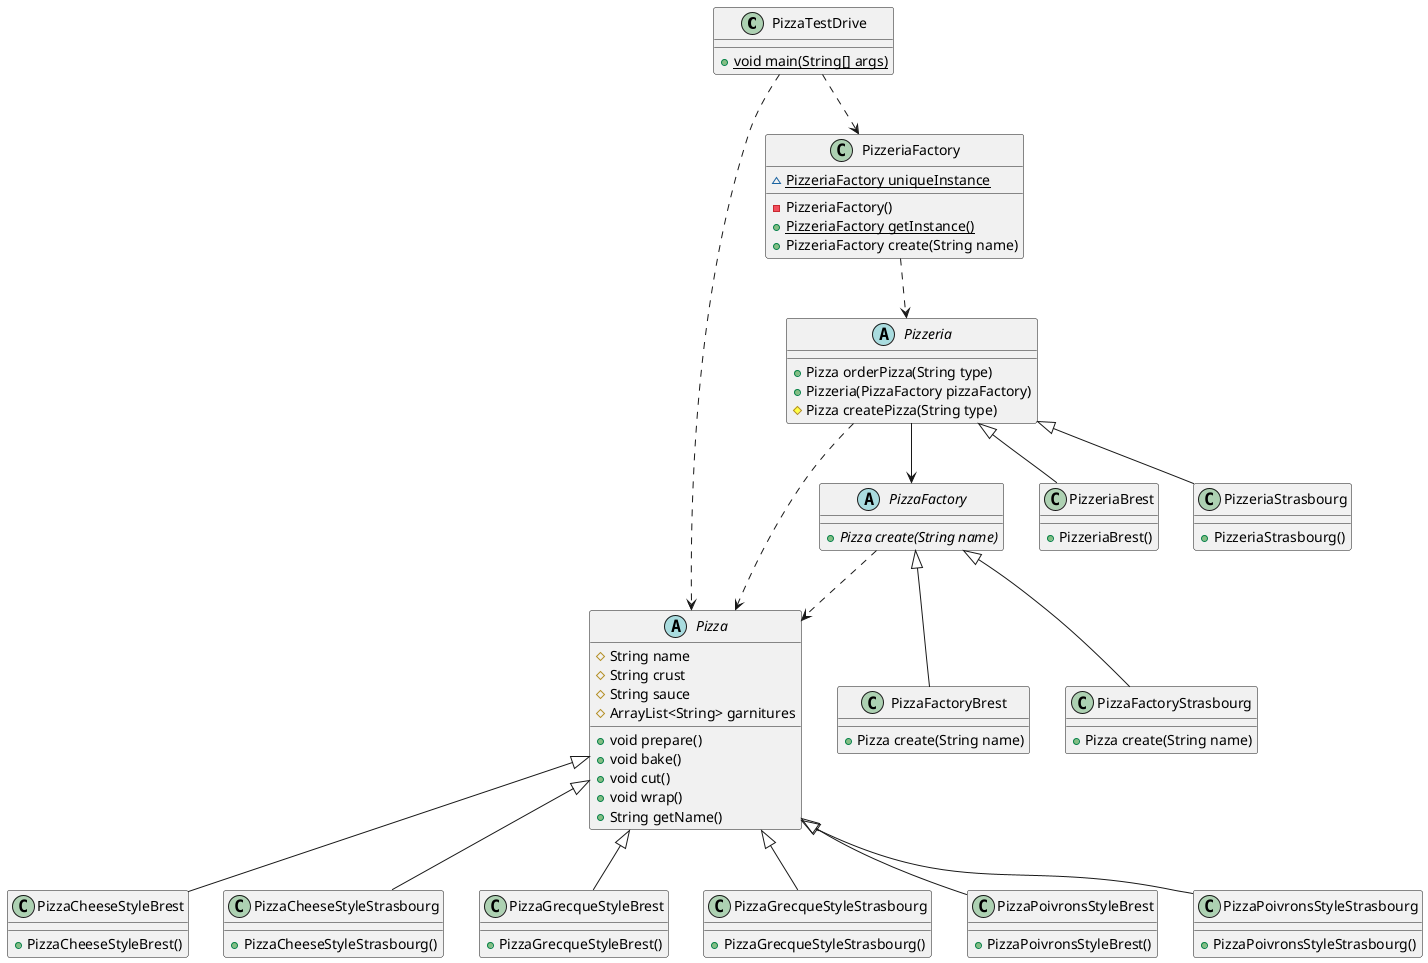 @startuml
class PizzaTestDrive{
+{static}void main(String[] args)
}
PizzaTestDrive ..>Pizza
PizzaTestDrive ..> PizzeriaFactory

abstract class Pizza{
#String name
#String crust
#String sauce
#ArrayList<String> garnitures
+void prepare()
+void bake()
+void cut()
+void wrap()
+String getName()
}
class PizzaCheeseStyleBrest extends Pizza{
+PizzaCheeseStyleBrest()
}
class PizzaCheeseStyleStrasbourg extends Pizza{
+PizzaCheeseStyleStrasbourg()
}
abstract class PizzaFactory{
+{abstract}Pizza create(String name)
}
class PizzaFactoryBrest extends PizzaFactory{
+Pizza create(String name)
}
class PizzaFactoryStrasbourg extends PizzaFactory{
+Pizza create(String name)
}
class PizzaGrecqueStyleBrest extends Pizza{
+PizzaGrecqueStyleBrest()
}
class PizzaGrecqueStyleStrasbourg extends Pizza{
+PizzaGrecqueStyleStrasbourg()
}
class PizzaPoivronsStyleBrest extends Pizza{
+PizzaPoivronsStyleBrest()
}
class PizzaPoivronsStyleStrasbourg extends Pizza{
+PizzaPoivronsStyleStrasbourg()
}
Pizzeria --> PizzaFactory
PizzaFactory ..> Pizza

abstract class Pizzeria{
+Pizza orderPizza(String type)
+Pizzeria(PizzaFactory pizzaFactory)
#Pizza createPizza(String type)
}
class PizzeriaBrest extends Pizzeria{
+PizzeriaBrest()
}
class PizzeriaStrasbourg extends Pizzeria{
+PizzeriaStrasbourg()
}
class PizzeriaFactory{
~{static}PizzeriaFactory uniqueInstance
-PizzeriaFactory()
+{static}PizzeriaFactory getInstance()
+PizzeriaFactory create(String name)
}
Pizzeria ..>Pizza
PizzeriaFactory ..> Pizzeria
@enduml